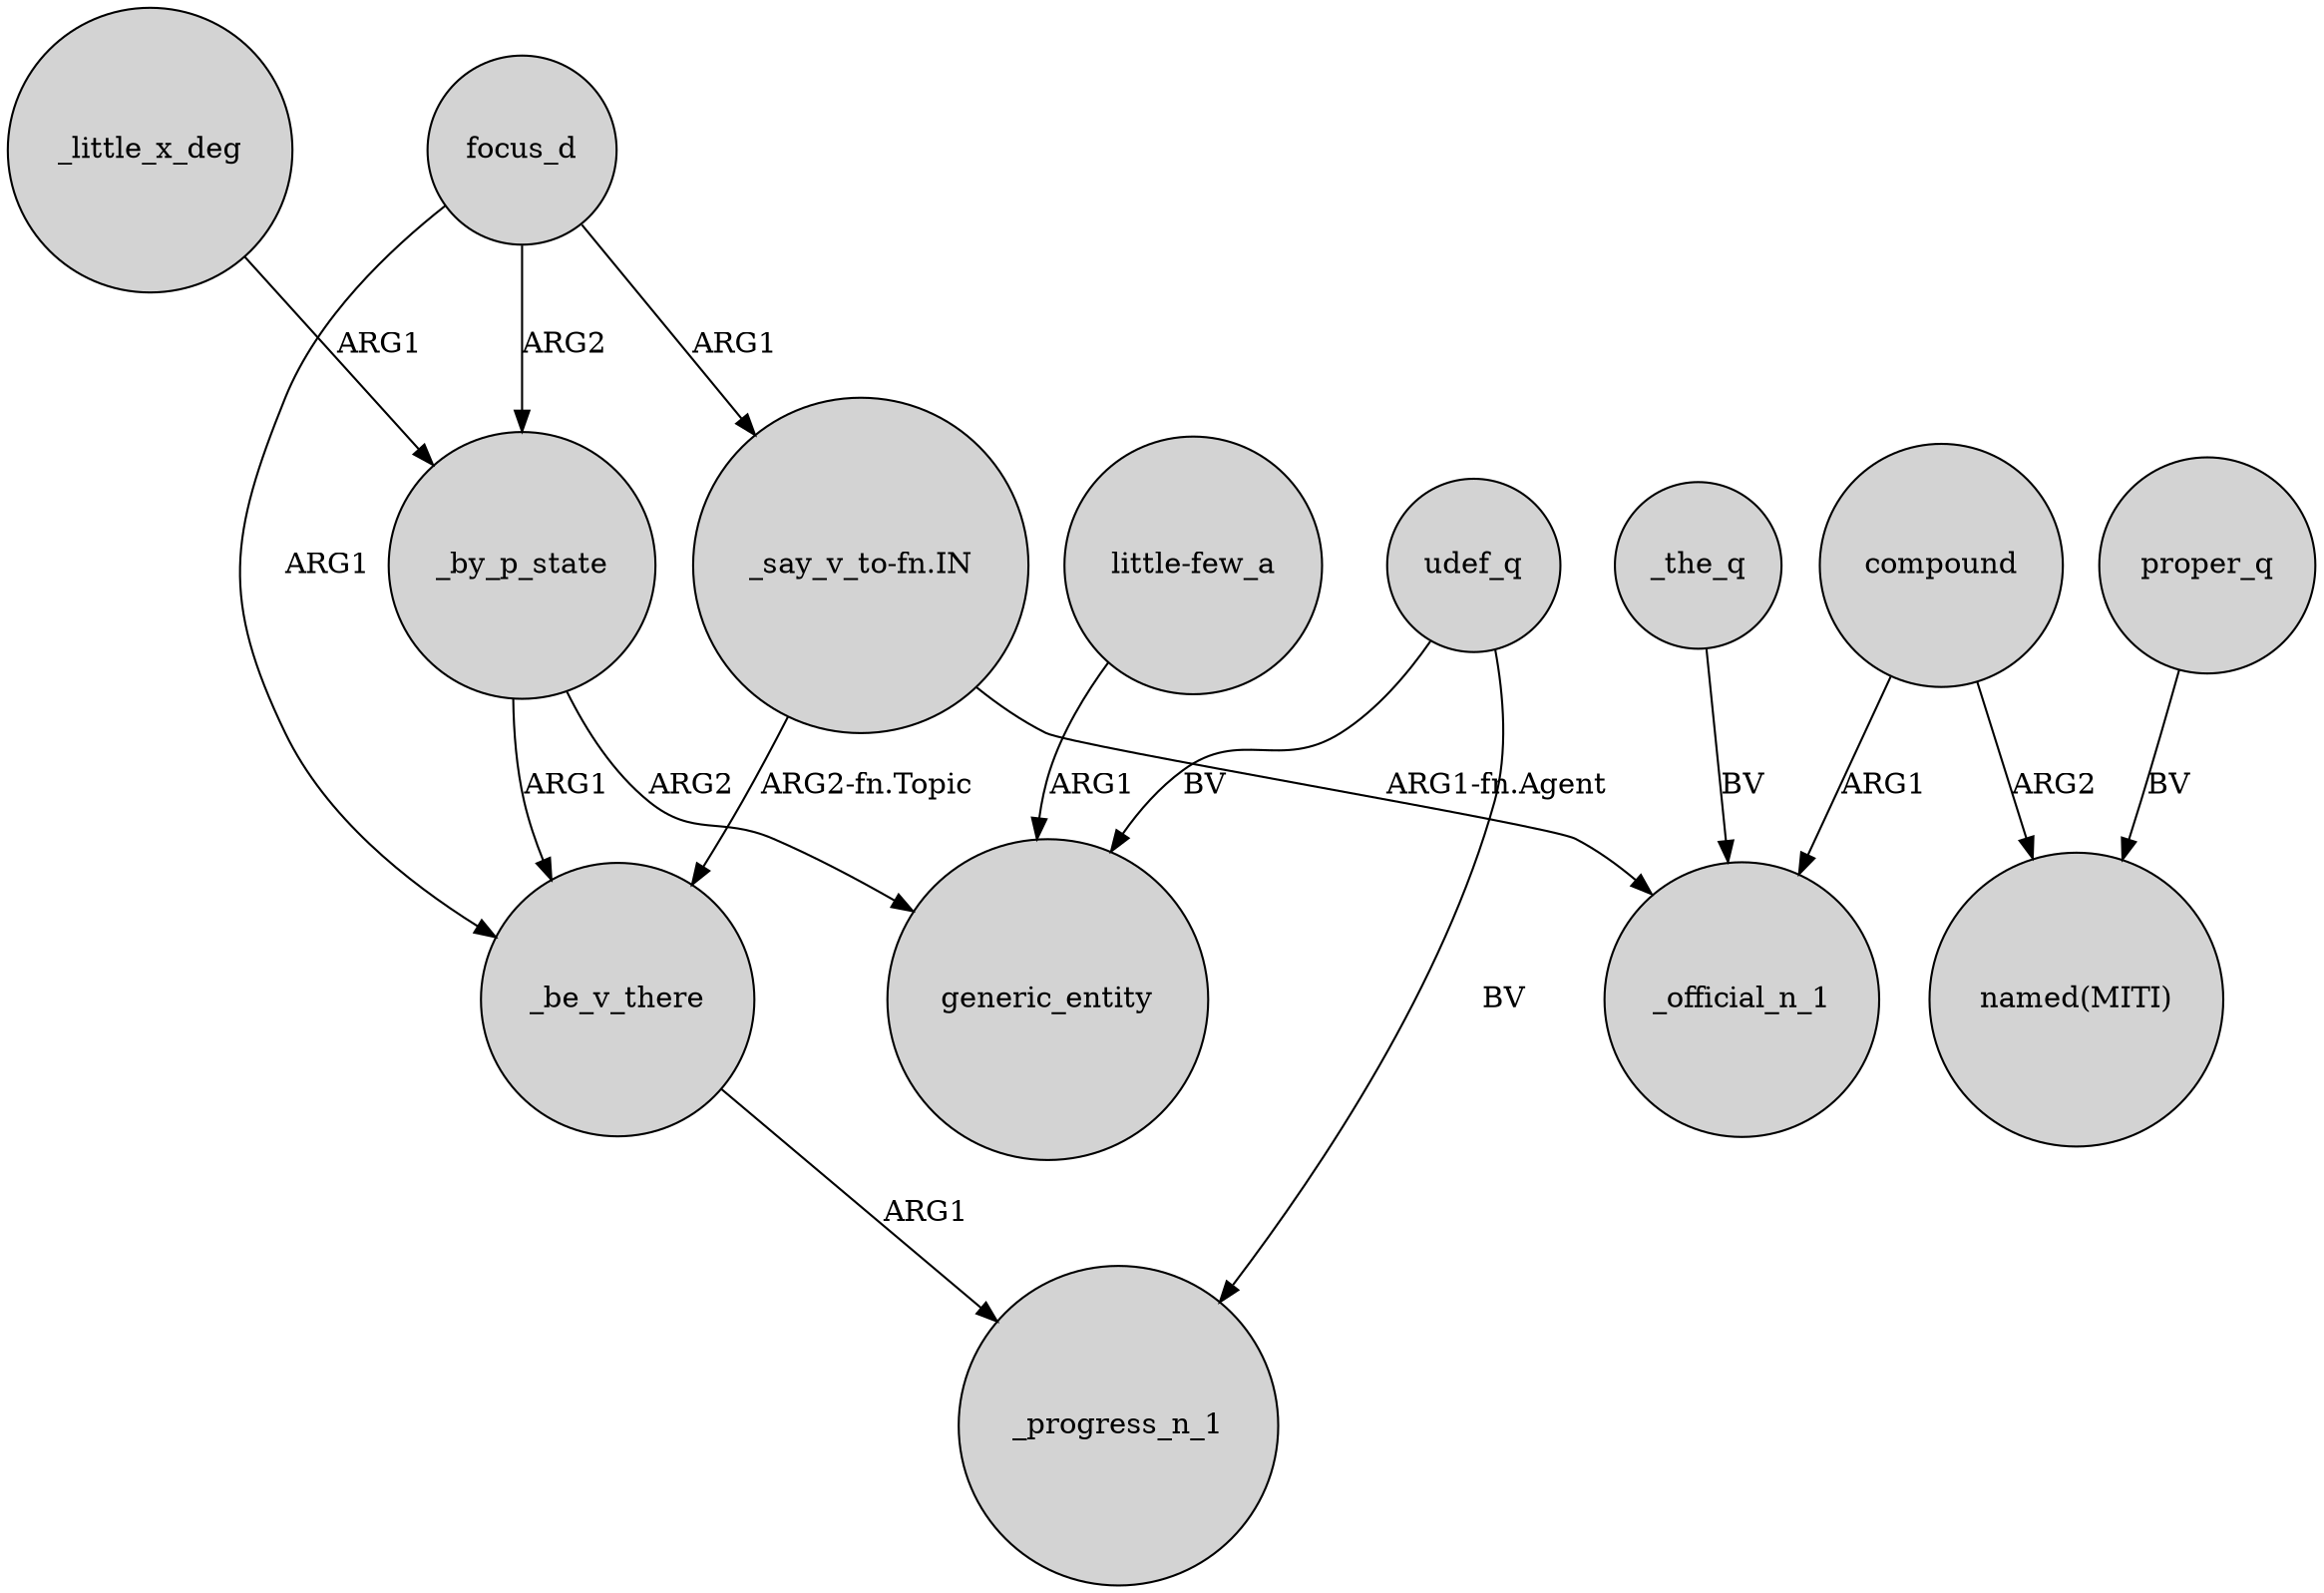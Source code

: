 digraph {
	node [shape=circle style=filled]
	focus_d -> _be_v_there [label=ARG1]
	focus_d -> _by_p_state [label=ARG2]
	udef_q -> _progress_n_1 [label=BV]
	compound -> _official_n_1 [label=ARG1]
	compound -> "named(MITI)" [label=ARG2]
	_by_p_state -> _be_v_there [label=ARG1]
	proper_q -> "named(MITI)" [label=BV]
	udef_q -> generic_entity [label=BV]
	_the_q -> _official_n_1 [label=BV]
	"_say_v_to-fn.IN" -> _be_v_there [label="ARG2-fn.Topic"]
	_be_v_there -> _progress_n_1 [label=ARG1]
	"_say_v_to-fn.IN" -> _official_n_1 [label="ARG1-fn.Agent"]
	_little_x_deg -> _by_p_state [label=ARG1]
	_by_p_state -> generic_entity [label=ARG2]
	focus_d -> "_say_v_to-fn.IN" [label=ARG1]
	"little-few_a" -> generic_entity [label=ARG1]
}
